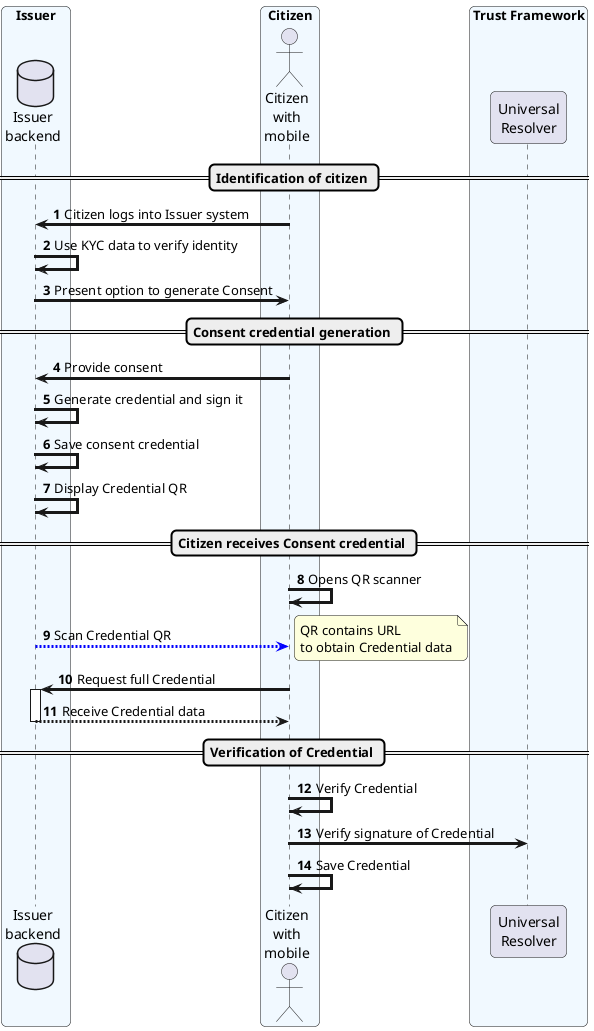 @startuml PrivacyConsent_Issuance

autonumber
skinparam sequenceArrowThickness 3
skinparam roundcorner 10
skinparam maxmessagesize 300

box "Issuer" #f1f9ff
  database "Issuer\nbackend" as IS
end box

box "Citizen" #f1f9ff
  actor "Citizen\nwith\nmobile" as CI
end box

box "Trust Framework" #f1f9ff
  participant "Universal\nResolver" as UR
end box

== Identification of citizen ==
CI -> IS: Citizen logs into Issuer system
IS -> IS: Use KYC data to verify identity
IS -> CI: Present option to generate Consent

== Consent credential generation ==
CI -> IS: Provide consent
IS -> IS: Generate credential and sign it
IS -> IS: Save consent credential
IS -> IS: Display Credential QR

== Citizen receives Consent credential ==
CI -> CI: Opens QR scanner
IS -[#0000FF]-> CI: Scan Credential QR
note right: QR contains URL\nto obtain Credential data
CI -> IS: Request full Credential
activate IS
return Receive Credential data

== Verification of Credential ==
CI -> CI: Verify Credential
CI -> UR: Verify signature of Credential
CI -> CI: Save Credential


@enduml

